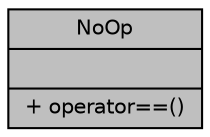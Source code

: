digraph G
{
  edge [fontname="Helvetica",fontsize="10",labelfontname="Helvetica",labelfontsize="10"];
  node [fontname="Helvetica",fontsize="10",shape=record];
  Node1 [label="{NoOp\n||+ operator==()\l}",height=0.2,width=0.4,color="black", fillcolor="grey75", style="filled" fontcolor="black"];
}
